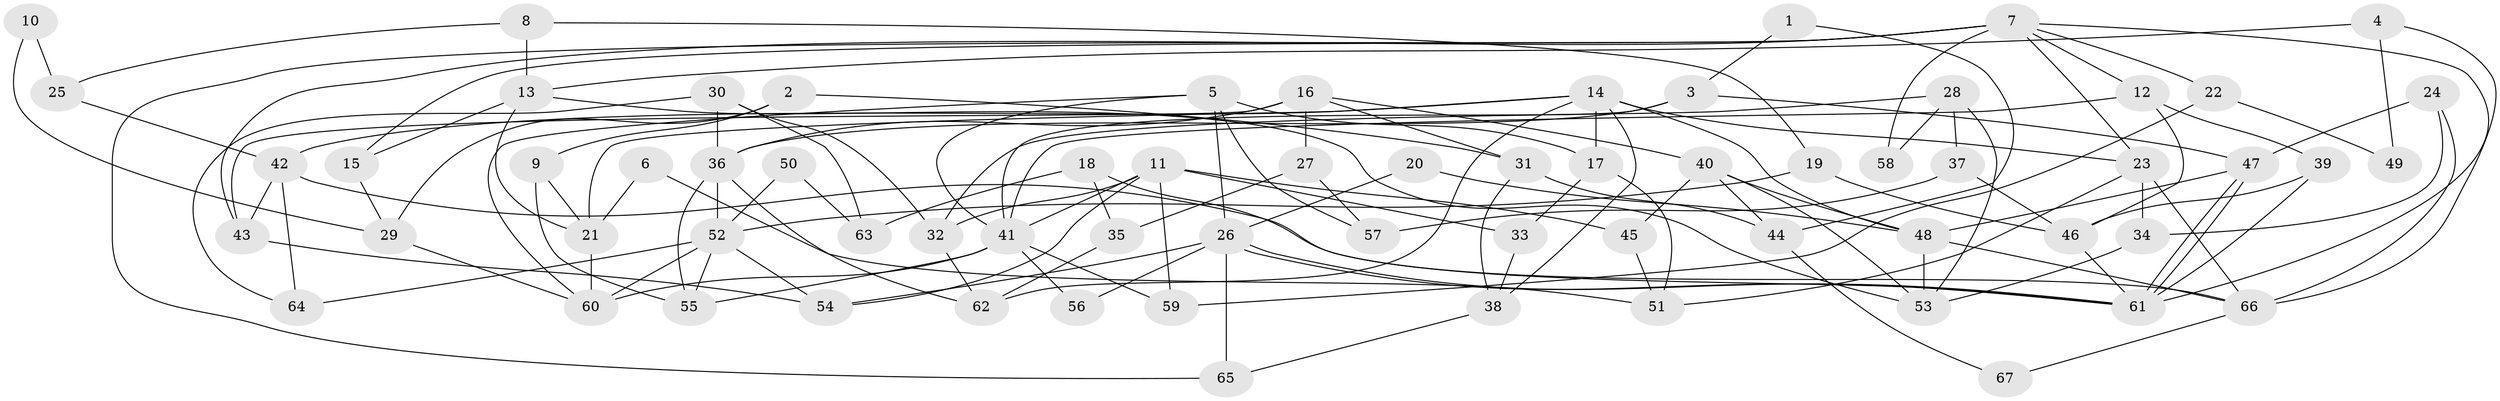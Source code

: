 // Generated by graph-tools (version 1.1) at 2025/26/03/09/25 03:26:10]
// undirected, 67 vertices, 134 edges
graph export_dot {
graph [start="1"]
  node [color=gray90,style=filled];
  1;
  2;
  3;
  4;
  5;
  6;
  7;
  8;
  9;
  10;
  11;
  12;
  13;
  14;
  15;
  16;
  17;
  18;
  19;
  20;
  21;
  22;
  23;
  24;
  25;
  26;
  27;
  28;
  29;
  30;
  31;
  32;
  33;
  34;
  35;
  36;
  37;
  38;
  39;
  40;
  41;
  42;
  43;
  44;
  45;
  46;
  47;
  48;
  49;
  50;
  51;
  52;
  53;
  54;
  55;
  56;
  57;
  58;
  59;
  60;
  61;
  62;
  63;
  64;
  65;
  66;
  67;
  1 -- 44;
  1 -- 3;
  2 -- 9;
  2 -- 31;
  2 -- 29;
  3 -- 41;
  3 -- 47;
  3 -- 36;
  4 -- 13;
  4 -- 66;
  4 -- 49;
  5 -- 41;
  5 -- 17;
  5 -- 26;
  5 -- 57;
  5 -- 60;
  6 -- 51;
  6 -- 21;
  7 -- 61;
  7 -- 12;
  7 -- 15;
  7 -- 22;
  7 -- 23;
  7 -- 43;
  7 -- 58;
  7 -- 65;
  8 -- 13;
  8 -- 19;
  8 -- 25;
  9 -- 21;
  9 -- 55;
  10 -- 25;
  10 -- 29;
  11 -- 54;
  11 -- 45;
  11 -- 32;
  11 -- 33;
  11 -- 41;
  11 -- 59;
  12 -- 39;
  12 -- 41;
  12 -- 46;
  13 -- 53;
  13 -- 15;
  13 -- 21;
  14 -- 48;
  14 -- 21;
  14 -- 17;
  14 -- 23;
  14 -- 38;
  14 -- 42;
  14 -- 62;
  15 -- 29;
  16 -- 43;
  16 -- 36;
  16 -- 27;
  16 -- 31;
  16 -- 40;
  17 -- 33;
  17 -- 51;
  18 -- 61;
  18 -- 35;
  18 -- 63;
  19 -- 52;
  19 -- 46;
  20 -- 26;
  20 -- 48;
  21 -- 60;
  22 -- 59;
  22 -- 49;
  23 -- 34;
  23 -- 51;
  23 -- 66;
  24 -- 66;
  24 -- 47;
  24 -- 34;
  25 -- 42;
  26 -- 61;
  26 -- 61;
  26 -- 54;
  26 -- 56;
  26 -- 65;
  27 -- 57;
  27 -- 35;
  28 -- 53;
  28 -- 32;
  28 -- 37;
  28 -- 58;
  29 -- 60;
  30 -- 36;
  30 -- 32;
  30 -- 63;
  30 -- 64;
  31 -- 38;
  31 -- 44;
  32 -- 62;
  33 -- 38;
  34 -- 53;
  35 -- 62;
  36 -- 55;
  36 -- 52;
  36 -- 62;
  37 -- 46;
  37 -- 57;
  38 -- 65;
  39 -- 46;
  39 -- 61;
  40 -- 53;
  40 -- 44;
  40 -- 45;
  40 -- 48;
  41 -- 60;
  41 -- 55;
  41 -- 56;
  41 -- 59;
  42 -- 43;
  42 -- 64;
  42 -- 66;
  43 -- 54;
  44 -- 67;
  45 -- 51;
  46 -- 61;
  47 -- 48;
  47 -- 61;
  47 -- 61;
  48 -- 66;
  48 -- 53;
  50 -- 63;
  50 -- 52;
  52 -- 64;
  52 -- 54;
  52 -- 55;
  52 -- 60;
  66 -- 67;
}
